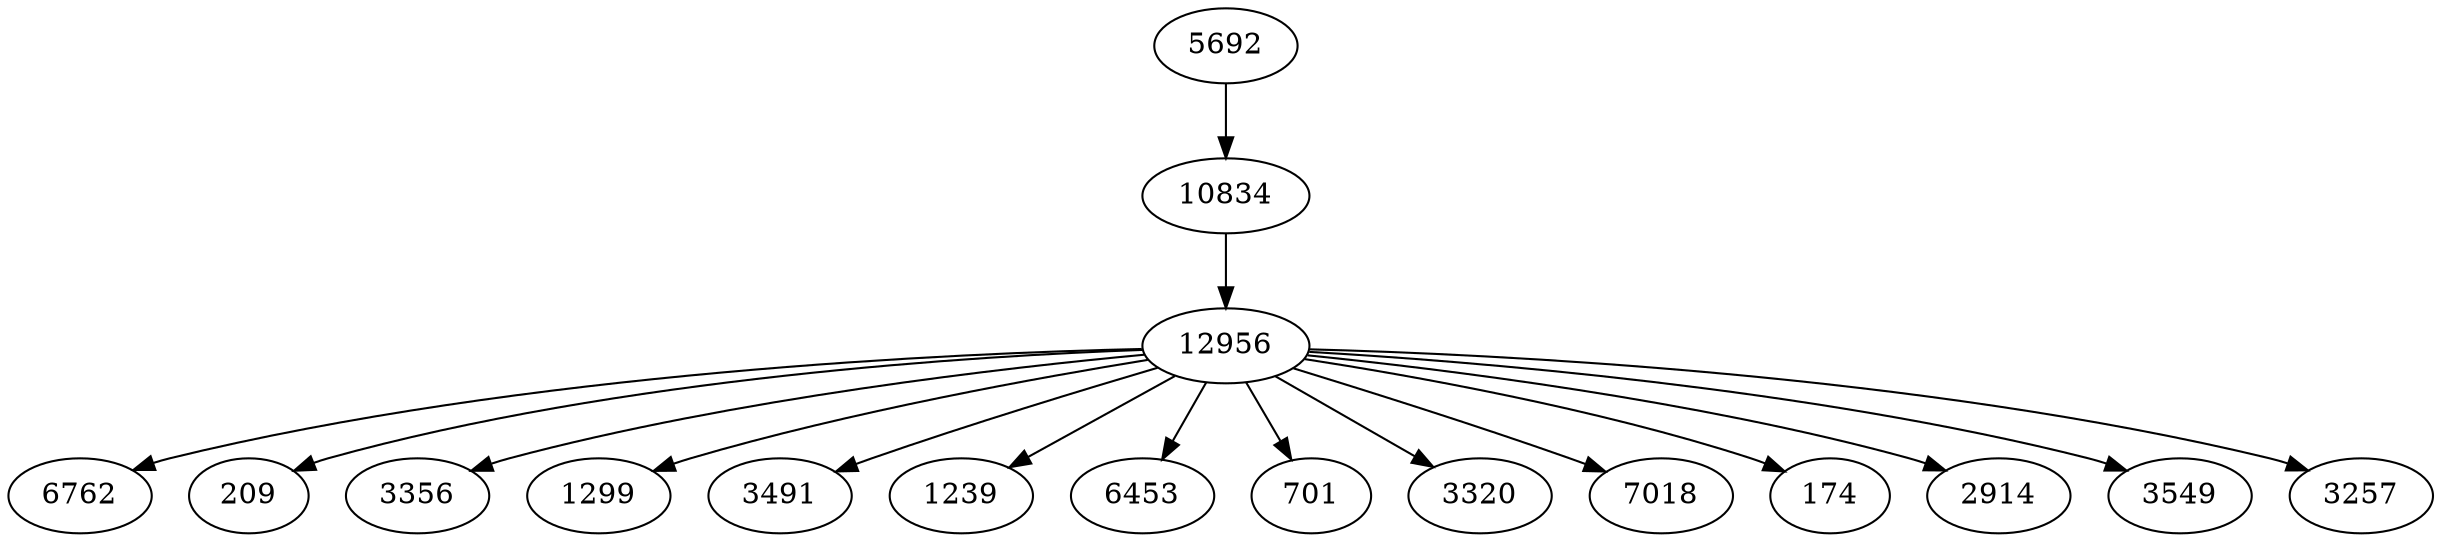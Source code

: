 digraph test {
  5692 -> 10834
  10834 -> 12956
  12956 -> 6762
  12956 -> 209
  12956 -> 3356
  12956 -> 1299
  12956 -> 3491
  12956 -> 1239
  12956 -> 6453
  12956 -> 701
  12956 -> 3320
  12956 -> 7018
  12956 -> 174
  12956 -> 2914
  12956 -> 3549
  12956 -> 3257
}
